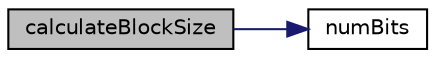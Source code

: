 digraph "calculateBlockSize"
{
 // LATEX_PDF_SIZE
  edge [fontname="Helvetica",fontsize="10",labelfontname="Helvetica",labelfontsize="10"];
  node [fontname="Helvetica",fontsize="10",shape=record];
  rankdir="LR";
  Node1 [label="calculateBlockSize",height=0.2,width=0.4,color="black", fillcolor="grey75", style="filled", fontcolor="black",tooltip=" "];
  Node1 -> Node2 [color="midnightblue",fontsize="10",style="solid",fontname="Helvetica"];
  Node2 [label="numBits",height=0.2,width=0.4,color="black", fillcolor="white", style="filled",URL="$classpFlow_1_1bitsetHD.html#af03d6b03127a8a03987961a57bd13d66",tooltip=" "];
}
